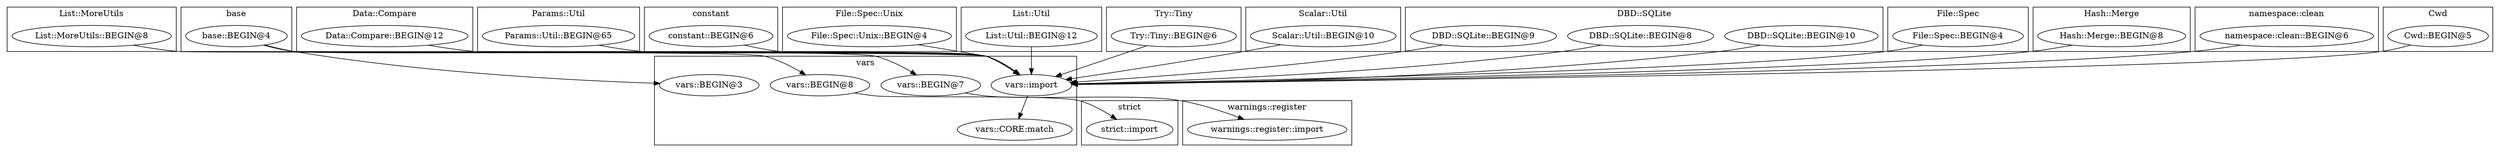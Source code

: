 digraph {
graph [overlap=false]
subgraph cluster_List_MoreUtils {
	label="List::MoreUtils";
	"List::MoreUtils::BEGIN@8";
}
subgraph cluster_base {
	label="base";
	"base::BEGIN@4";
}
subgraph cluster_vars {
	label="vars";
	"vars::BEGIN@3";
	"vars::BEGIN@8";
	"vars::import";
	"vars::CORE:match";
	"vars::BEGIN@7";
}
subgraph cluster_strict {
	label="strict";
	"strict::import";
}
subgraph cluster_Data_Compare {
	label="Data::Compare";
	"Data::Compare::BEGIN@12";
}
subgraph cluster_Params_Util {
	label="Params::Util";
	"Params::Util::BEGIN@65";
}
subgraph cluster_constant {
	label="constant";
	"constant::BEGIN@6";
}
subgraph cluster_File_Spec_Unix {
	label="File::Spec::Unix";
	"File::Spec::Unix::BEGIN@4";
}
subgraph cluster_List_Util {
	label="List::Util";
	"List::Util::BEGIN@12";
}
subgraph cluster_Try_Tiny {
	label="Try::Tiny";
	"Try::Tiny::BEGIN@6";
}
subgraph cluster_Scalar_Util {
	label="Scalar::Util";
	"Scalar::Util::BEGIN@10";
}
subgraph cluster_DBD_SQLite {
	label="DBD::SQLite";
	"DBD::SQLite::BEGIN@9";
	"DBD::SQLite::BEGIN@10";
	"DBD::SQLite::BEGIN@8";
}
subgraph cluster_File_Spec {
	label="File::Spec";
	"File::Spec::BEGIN@4";
}
subgraph cluster_Hash_Merge {
	label="Hash::Merge";
	"Hash::Merge::BEGIN@8";
}
subgraph cluster_namespace_clean {
	label="namespace::clean";
	"namespace::clean::BEGIN@6";
}
subgraph cluster_warnings_register {
	label="warnings::register";
	"warnings::register::import";
}
subgraph cluster_Cwd {
	label="Cwd";
	"Cwd::BEGIN@5";
}
"base::BEGIN@4" -> "vars::BEGIN@8";
"base::BEGIN@4" -> "vars::BEGIN@3";
"vars::BEGIN@7" -> "warnings::register::import";
"Try::Tiny::BEGIN@6" -> "vars::import";
"DBD::SQLite::BEGIN@9" -> "vars::import";
"Hash::Merge::BEGIN@8" -> "vars::import";
"List::MoreUtils::BEGIN@8" -> "vars::import";
"namespace::clean::BEGIN@6" -> "vars::import";
"Params::Util::BEGIN@65" -> "vars::import";
"DBD::SQLite::BEGIN@10" -> "vars::import";
"Data::Compare::BEGIN@12" -> "vars::import";
"base::BEGIN@4" -> "vars::import";
"Cwd::BEGIN@5" -> "vars::import";
"File::Spec::BEGIN@4" -> "vars::import";
"File::Spec::Unix::BEGIN@4" -> "vars::import";
"List::Util::BEGIN@12" -> "vars::import";
"DBD::SQLite::BEGIN@8" -> "vars::import";
"Scalar::Util::BEGIN@10" -> "vars::import";
"constant::BEGIN@6" -> "vars::import";
"vars::import" -> "vars::CORE:match";
"vars::BEGIN@8" -> "strict::import";
"base::BEGIN@4" -> "vars::BEGIN@7";
}
